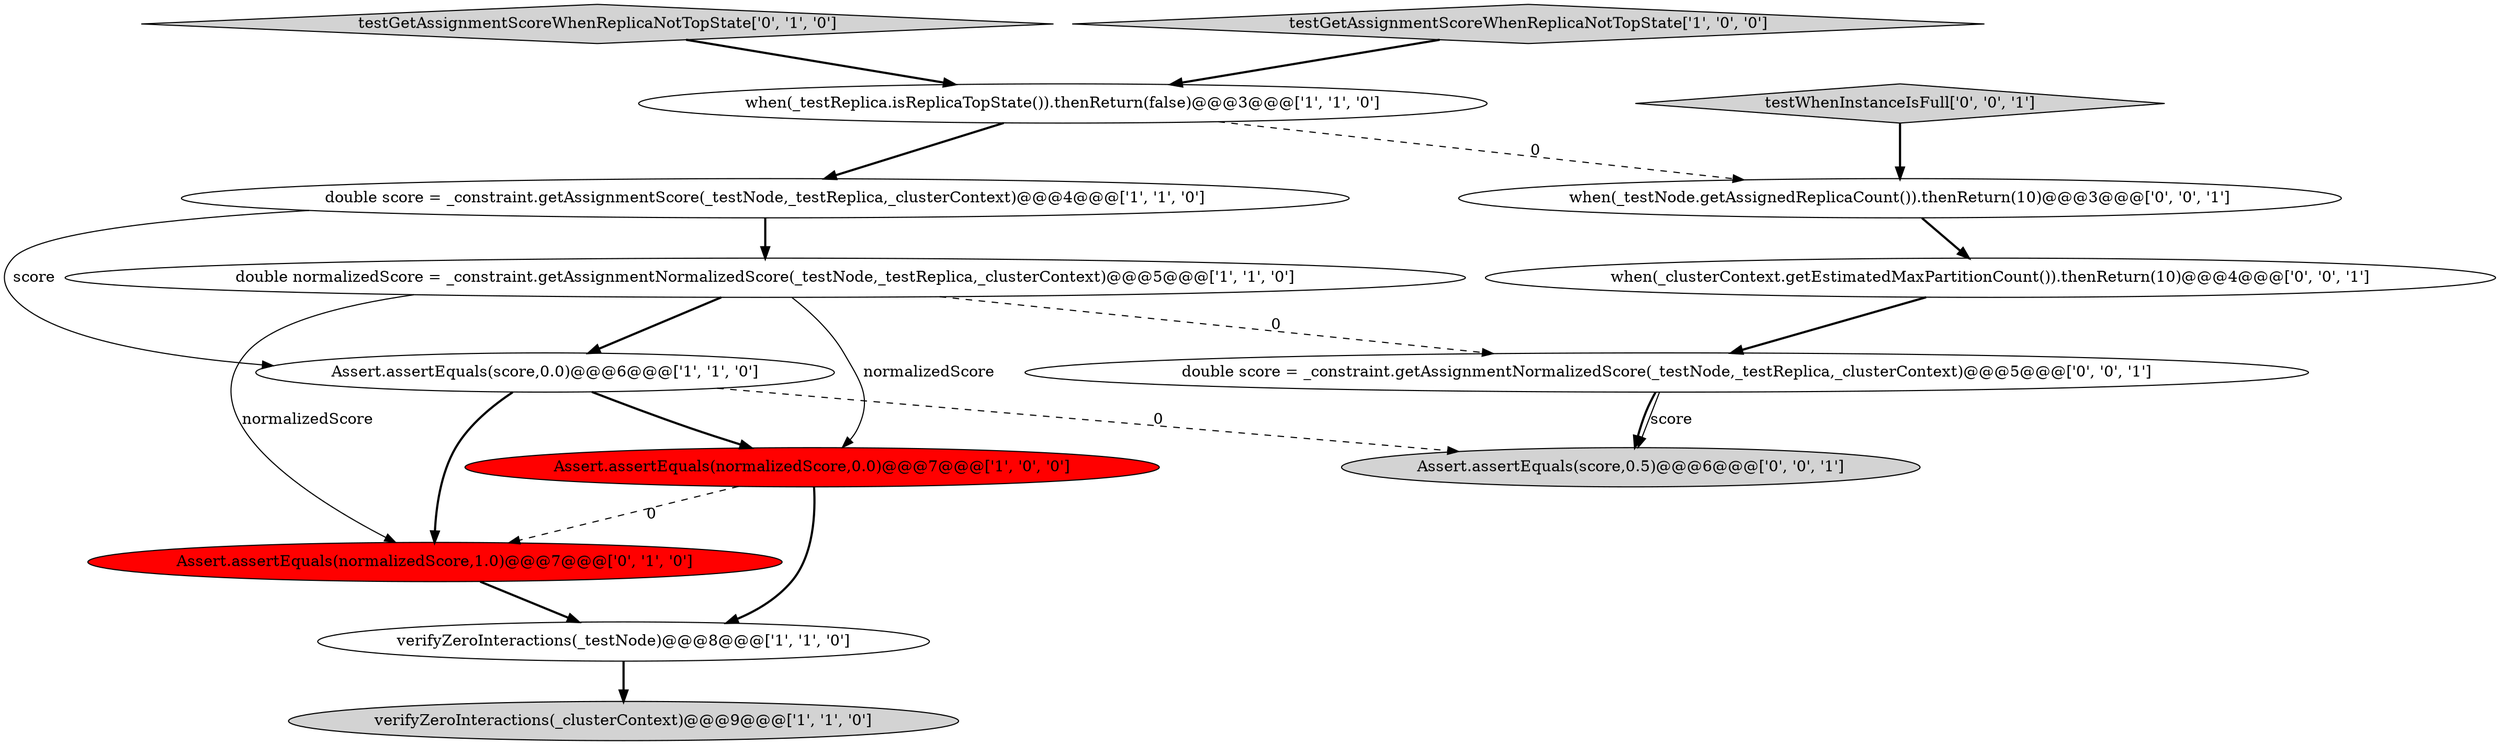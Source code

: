 digraph {
5 [style = filled, label = "Assert.assertEquals(normalizedScore,0.0)@@@7@@@['1', '0', '0']", fillcolor = red, shape = ellipse image = "AAA1AAABBB1BBB"];
13 [style = filled, label = "when(_clusterContext.getEstimatedMaxPartitionCount()).thenReturn(10)@@@4@@@['0', '0', '1']", fillcolor = white, shape = ellipse image = "AAA0AAABBB3BBB"];
2 [style = filled, label = "verifyZeroInteractions(_testNode)@@@8@@@['1', '1', '0']", fillcolor = white, shape = ellipse image = "AAA0AAABBB1BBB"];
11 [style = filled, label = "testWhenInstanceIsFull['0', '0', '1']", fillcolor = lightgray, shape = diamond image = "AAA0AAABBB3BBB"];
4 [style = filled, label = "Assert.assertEquals(score,0.0)@@@6@@@['1', '1', '0']", fillcolor = white, shape = ellipse image = "AAA0AAABBB1BBB"];
3 [style = filled, label = "when(_testReplica.isReplicaTopState()).thenReturn(false)@@@3@@@['1', '1', '0']", fillcolor = white, shape = ellipse image = "AAA0AAABBB1BBB"];
1 [style = filled, label = "verifyZeroInteractions(_clusterContext)@@@9@@@['1', '1', '0']", fillcolor = lightgray, shape = ellipse image = "AAA0AAABBB1BBB"];
10 [style = filled, label = "double score = _constraint.getAssignmentNormalizedScore(_testNode,_testReplica,_clusterContext)@@@5@@@['0', '0', '1']", fillcolor = white, shape = ellipse image = "AAA0AAABBB3BBB"];
12 [style = filled, label = "when(_testNode.getAssignedReplicaCount()).thenReturn(10)@@@3@@@['0', '0', '1']", fillcolor = white, shape = ellipse image = "AAA0AAABBB3BBB"];
14 [style = filled, label = "Assert.assertEquals(score,0.5)@@@6@@@['0', '0', '1']", fillcolor = lightgray, shape = ellipse image = "AAA0AAABBB3BBB"];
6 [style = filled, label = "double score = _constraint.getAssignmentScore(_testNode,_testReplica,_clusterContext)@@@4@@@['1', '1', '0']", fillcolor = white, shape = ellipse image = "AAA0AAABBB1BBB"];
9 [style = filled, label = "testGetAssignmentScoreWhenReplicaNotTopState['0', '1', '0']", fillcolor = lightgray, shape = diamond image = "AAA0AAABBB2BBB"];
0 [style = filled, label = "testGetAssignmentScoreWhenReplicaNotTopState['1', '0', '0']", fillcolor = lightgray, shape = diamond image = "AAA0AAABBB1BBB"];
8 [style = filled, label = "Assert.assertEquals(normalizedScore,1.0)@@@7@@@['0', '1', '0']", fillcolor = red, shape = ellipse image = "AAA1AAABBB2BBB"];
7 [style = filled, label = "double normalizedScore = _constraint.getAssignmentNormalizedScore(_testNode,_testReplica,_clusterContext)@@@5@@@['1', '1', '0']", fillcolor = white, shape = ellipse image = "AAA0AAABBB1BBB"];
0->3 [style = bold, label=""];
13->10 [style = bold, label=""];
10->14 [style = bold, label=""];
7->5 [style = solid, label="normalizedScore"];
2->1 [style = bold, label=""];
10->14 [style = solid, label="score"];
3->6 [style = bold, label=""];
11->12 [style = bold, label=""];
7->4 [style = bold, label=""];
12->13 [style = bold, label=""];
5->2 [style = bold, label=""];
6->4 [style = solid, label="score"];
3->12 [style = dashed, label="0"];
8->2 [style = bold, label=""];
5->8 [style = dashed, label="0"];
9->3 [style = bold, label=""];
4->8 [style = bold, label=""];
7->10 [style = dashed, label="0"];
4->14 [style = dashed, label="0"];
7->8 [style = solid, label="normalizedScore"];
6->7 [style = bold, label=""];
4->5 [style = bold, label=""];
}
